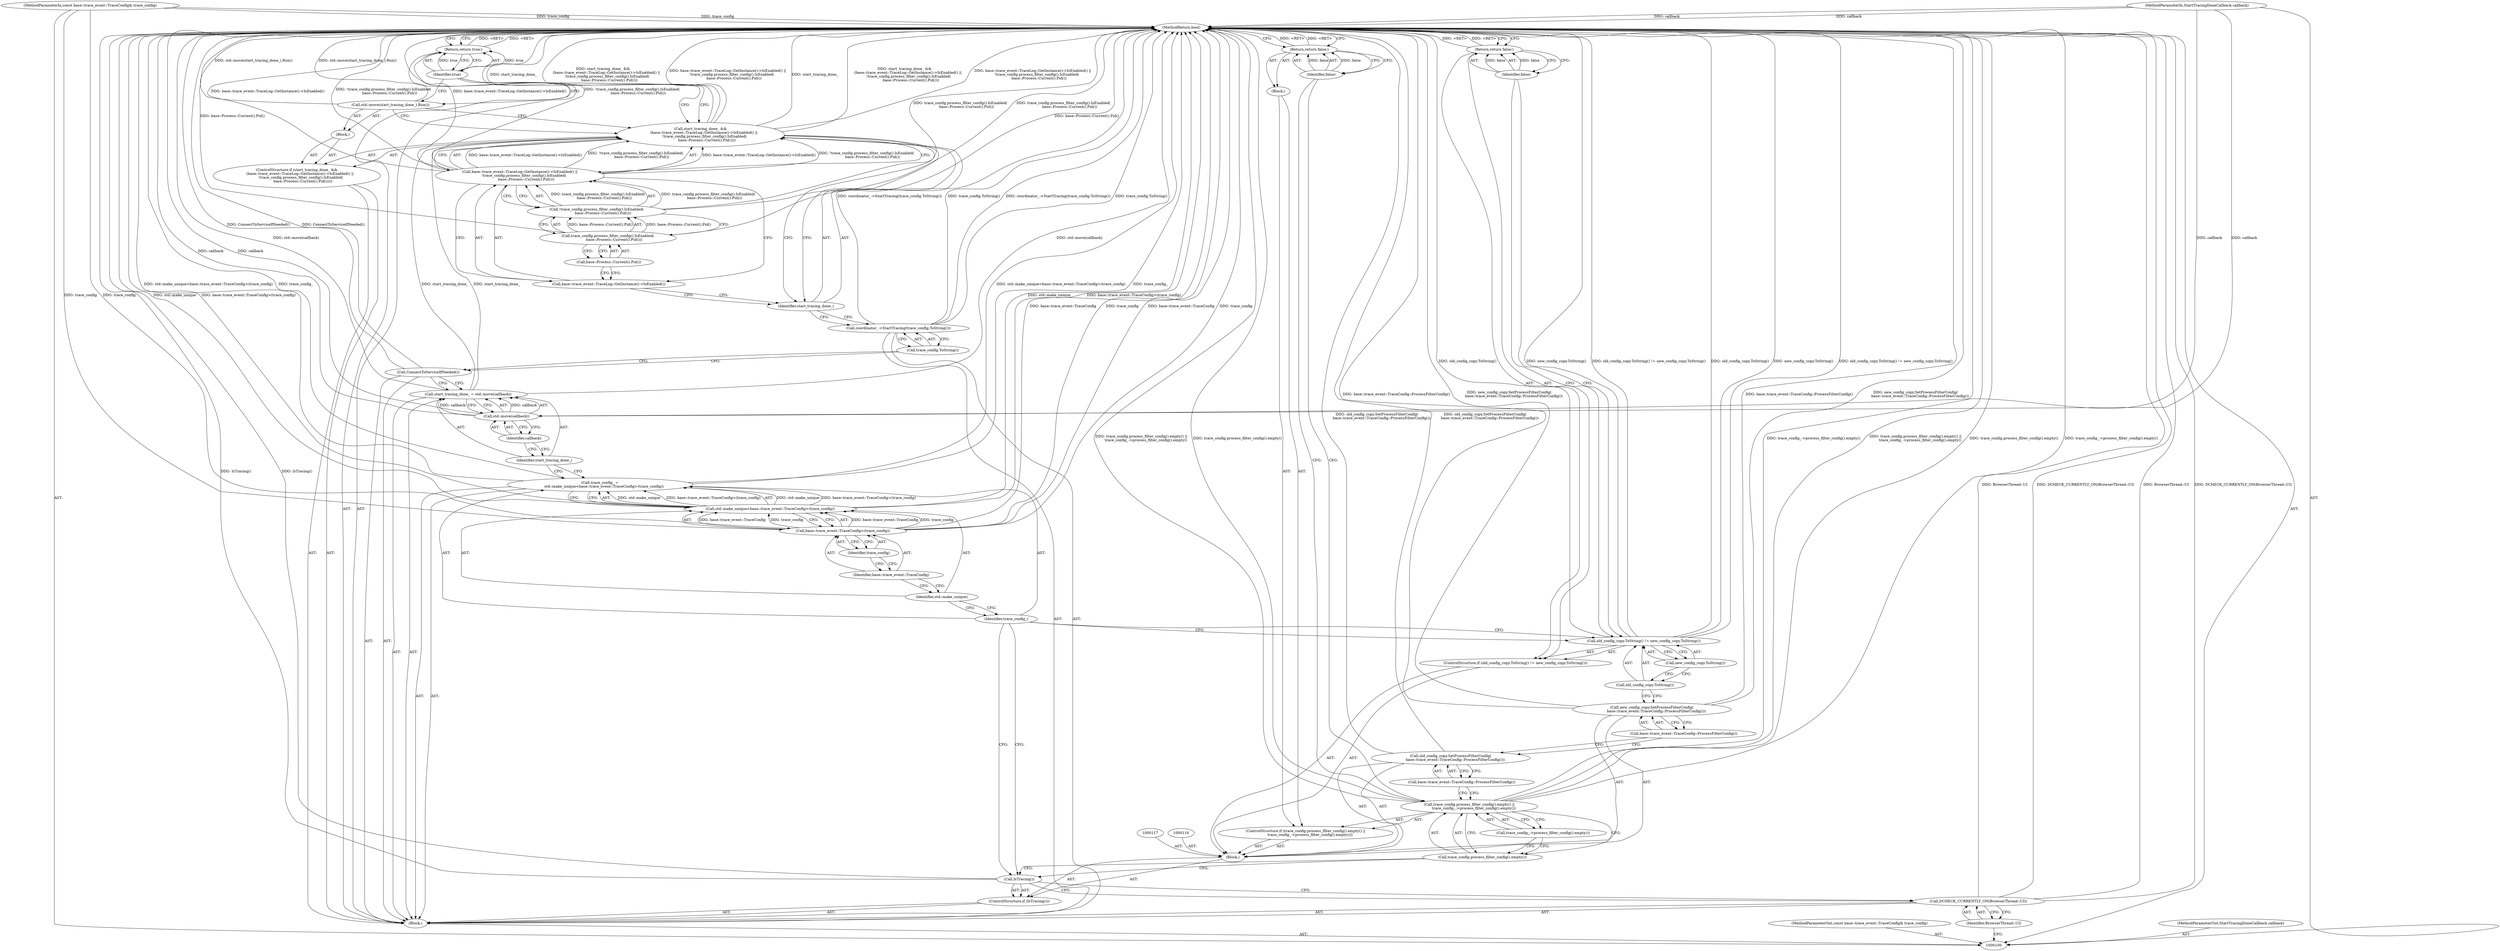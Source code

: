 digraph "1_Chrome_20a9e39a925dd0fb183acb61bb7b87f29abea83f" {
"1000154" [label="(MethodReturn,bool)"];
"1000108" [label="(Block,)"];
"1000118" [label="(Call,old_config_copy.SetProcessFilterConfig(\n        base::trace_event::TraceConfig::ProcessFilterConfig()))"];
"1000119" [label="(Call,base::trace_event::TraceConfig::ProcessFilterConfig())"];
"1000120" [label="(Call,new_config_copy.SetProcessFilterConfig(\n        base::trace_event::TraceConfig::ProcessFilterConfig()))"];
"1000121" [label="(Call,base::trace_event::TraceConfig::ProcessFilterConfig())"];
"1000125" [label="(Call,new_config_copy.ToString())"];
"1000122" [label="(ControlStructure,if (old_config_copy.ToString() != new_config_copy.ToString()))"];
"1000123" [label="(Call,old_config_copy.ToString() != new_config_copy.ToString())"];
"1000124" [label="(Call,old_config_copy.ToString())"];
"1000127" [label="(Identifier,false)"];
"1000126" [label="(Return,return false;)"];
"1000128" [label="(Call,trace_config_ =\n       std::make_unique<base::trace_event::TraceConfig>(trace_config))"];
"1000129" [label="(Identifier,trace_config_)"];
"1000101" [label="(MethodParameterIn,const base::trace_event::TraceConfig& trace_config)"];
"1000253" [label="(MethodParameterOut,const base::trace_event::TraceConfig& trace_config)"];
"1000132" [label="(Call,base::trace_event::TraceConfig>(trace_config))"];
"1000133" [label="(Identifier,base::trace_event::TraceConfig)"];
"1000134" [label="(Identifier,trace_config)"];
"1000130" [label="(Call,std::make_unique<base::trace_event::TraceConfig>(trace_config))"];
"1000131" [label="(Identifier,std::make_unique)"];
"1000137" [label="(Call,std::move(callback))"];
"1000135" [label="(Call,start_tracing_done_ = std::move(callback))"];
"1000136" [label="(Identifier,start_tracing_done_)"];
"1000138" [label="(Identifier,callback)"];
"1000139" [label="(Call,ConnectToServiceIfNeeded())"];
"1000140" [label="(Call,coordinator_->StartTracing(trace_config.ToString()))"];
"1000141" [label="(Call,trace_config.ToString())"];
"1000142" [label="(ControlStructure,if (start_tracing_done_ &&\n      (base::trace_event::TraceLog::GetInstance()->IsEnabled() ||\n       !trace_config.process_filter_config().IsEnabled(\n           base::Process::Current().Pid()))))"];
"1000143" [label="(Call,start_tracing_done_ &&\n      (base::trace_event::TraceLog::GetInstance()->IsEnabled() ||\n       !trace_config.process_filter_config().IsEnabled(\n           base::Process::Current().Pid())))"];
"1000144" [label="(Identifier,start_tracing_done_)"];
"1000145" [label="(Call,base::trace_event::TraceLog::GetInstance()->IsEnabled() ||\n       !trace_config.process_filter_config().IsEnabled(\n           base::Process::Current().Pid()))"];
"1000146" [label="(Call,base::trace_event::TraceLog::GetInstance()->IsEnabled())"];
"1000147" [label="(Call,!trace_config.process_filter_config().IsEnabled(\n           base::Process::Current().Pid()))"];
"1000148" [label="(Call,trace_config.process_filter_config().IsEnabled(\n           base::Process::Current().Pid()))"];
"1000149" [label="(Call,base::Process::Current().Pid())"];
"1000150" [label="(Block,)"];
"1000103" [label="(Block,)"];
"1000102" [label="(MethodParameterIn,StartTracingDoneCallback callback)"];
"1000254" [label="(MethodParameterOut,StartTracingDoneCallback callback)"];
"1000151" [label="(Call,std::move(start_tracing_done_).Run())"];
"1000152" [label="(Return,return true;)"];
"1000153" [label="(Identifier,true)"];
"1000104" [label="(Call,DCHECK_CURRENTLY_ON(BrowserThread::UI))"];
"1000105" [label="(Identifier,BrowserThread::UI)"];
"1000106" [label="(ControlStructure,if (IsTracing()))"];
"1000107" [label="(Call,IsTracing())"];
"1000109" [label="(ControlStructure,if (trace_config.process_filter_config().empty() ||\n        trace_config_->process_filter_config().empty()))"];
"1000110" [label="(Call,trace_config.process_filter_config().empty() ||\n        trace_config_->process_filter_config().empty())"];
"1000111" [label="(Call,trace_config.process_filter_config().empty())"];
"1000113" [label="(Block,)"];
"1000112" [label="(Call,trace_config_->process_filter_config().empty())"];
"1000115" [label="(Identifier,false)"];
"1000114" [label="(Return,return false;)"];
"1000154" -> "1000100"  [label="AST: "];
"1000154" -> "1000114"  [label="CFG: "];
"1000154" -> "1000126"  [label="CFG: "];
"1000154" -> "1000152"  [label="CFG: "];
"1000152" -> "1000154"  [label="DDG: <RET>"];
"1000126" -> "1000154"  [label="DDG: <RET>"];
"1000114" -> "1000154"  [label="DDG: <RET>"];
"1000128" -> "1000154"  [label="DDG: std::make_unique<base::trace_event::TraceConfig>(trace_config)"];
"1000128" -> "1000154"  [label="DDG: trace_config_"];
"1000123" -> "1000154"  [label="DDG: new_config_copy.ToString()"];
"1000123" -> "1000154"  [label="DDG: old_config_copy.ToString() != new_config_copy.ToString()"];
"1000123" -> "1000154"  [label="DDG: old_config_copy.ToString()"];
"1000104" -> "1000154"  [label="DDG: DCHECK_CURRENTLY_ON(BrowserThread::UI)"];
"1000104" -> "1000154"  [label="DDG: BrowserThread::UI"];
"1000140" -> "1000154"  [label="DDG: coordinator_->StartTracing(trace_config.ToString())"];
"1000140" -> "1000154"  [label="DDG: trace_config.ToString()"];
"1000120" -> "1000154"  [label="DDG: base::trace_event::TraceConfig::ProcessFilterConfig()"];
"1000120" -> "1000154"  [label="DDG: new_config_copy.SetProcessFilterConfig(\n        base::trace_event::TraceConfig::ProcessFilterConfig())"];
"1000118" -> "1000154"  [label="DDG: old_config_copy.SetProcessFilterConfig(\n        base::trace_event::TraceConfig::ProcessFilterConfig())"];
"1000145" -> "1000154"  [label="DDG: base::trace_event::TraceLog::GetInstance()->IsEnabled()"];
"1000145" -> "1000154"  [label="DDG: !trace_config.process_filter_config().IsEnabled(\n           base::Process::Current().Pid())"];
"1000135" -> "1000154"  [label="DDG: std::move(callback)"];
"1000107" -> "1000154"  [label="DDG: IsTracing()"];
"1000151" -> "1000154"  [label="DDG: std::move(start_tracing_done_).Run()"];
"1000130" -> "1000154"  [label="DDG: base::trace_event::TraceConfig>(trace_config)"];
"1000130" -> "1000154"  [label="DDG: std::make_unique"];
"1000139" -> "1000154"  [label="DDG: ConnectToServiceIfNeeded()"];
"1000143" -> "1000154"  [label="DDG: start_tracing_done_"];
"1000143" -> "1000154"  [label="DDG: start_tracing_done_ &&\n      (base::trace_event::TraceLog::GetInstance()->IsEnabled() ||\n       !trace_config.process_filter_config().IsEnabled(\n           base::Process::Current().Pid()))"];
"1000143" -> "1000154"  [label="DDG: base::trace_event::TraceLog::GetInstance()->IsEnabled() ||\n       !trace_config.process_filter_config().IsEnabled(\n           base::Process::Current().Pid())"];
"1000132" -> "1000154"  [label="DDG: trace_config"];
"1000132" -> "1000154"  [label="DDG: base::trace_event::TraceConfig"];
"1000148" -> "1000154"  [label="DDG: base::Process::Current().Pid()"];
"1000147" -> "1000154"  [label="DDG: trace_config.process_filter_config().IsEnabled(\n           base::Process::Current().Pid())"];
"1000102" -> "1000154"  [label="DDG: callback"];
"1000110" -> "1000154"  [label="DDG: trace_config_->process_filter_config().empty()"];
"1000110" -> "1000154"  [label="DDG: trace_config.process_filter_config().empty() ||\n        trace_config_->process_filter_config().empty()"];
"1000110" -> "1000154"  [label="DDG: trace_config.process_filter_config().empty()"];
"1000101" -> "1000154"  [label="DDG: trace_config"];
"1000137" -> "1000154"  [label="DDG: callback"];
"1000108" -> "1000106"  [label="AST: "];
"1000109" -> "1000108"  [label="AST: "];
"1000116" -> "1000108"  [label="AST: "];
"1000117" -> "1000108"  [label="AST: "];
"1000118" -> "1000108"  [label="AST: "];
"1000120" -> "1000108"  [label="AST: "];
"1000122" -> "1000108"  [label="AST: "];
"1000118" -> "1000108"  [label="AST: "];
"1000118" -> "1000119"  [label="CFG: "];
"1000119" -> "1000118"  [label="AST: "];
"1000121" -> "1000118"  [label="CFG: "];
"1000118" -> "1000154"  [label="DDG: old_config_copy.SetProcessFilterConfig(\n        base::trace_event::TraceConfig::ProcessFilterConfig())"];
"1000119" -> "1000118"  [label="AST: "];
"1000119" -> "1000110"  [label="CFG: "];
"1000118" -> "1000119"  [label="CFG: "];
"1000120" -> "1000108"  [label="AST: "];
"1000120" -> "1000121"  [label="CFG: "];
"1000121" -> "1000120"  [label="AST: "];
"1000124" -> "1000120"  [label="CFG: "];
"1000120" -> "1000154"  [label="DDG: base::trace_event::TraceConfig::ProcessFilterConfig()"];
"1000120" -> "1000154"  [label="DDG: new_config_copy.SetProcessFilterConfig(\n        base::trace_event::TraceConfig::ProcessFilterConfig())"];
"1000121" -> "1000120"  [label="AST: "];
"1000121" -> "1000118"  [label="CFG: "];
"1000120" -> "1000121"  [label="CFG: "];
"1000125" -> "1000123"  [label="AST: "];
"1000125" -> "1000124"  [label="CFG: "];
"1000123" -> "1000125"  [label="CFG: "];
"1000122" -> "1000108"  [label="AST: "];
"1000123" -> "1000122"  [label="AST: "];
"1000126" -> "1000122"  [label="AST: "];
"1000123" -> "1000122"  [label="AST: "];
"1000123" -> "1000125"  [label="CFG: "];
"1000124" -> "1000123"  [label="AST: "];
"1000125" -> "1000123"  [label="AST: "];
"1000127" -> "1000123"  [label="CFG: "];
"1000129" -> "1000123"  [label="CFG: "];
"1000123" -> "1000154"  [label="DDG: new_config_copy.ToString()"];
"1000123" -> "1000154"  [label="DDG: old_config_copy.ToString() != new_config_copy.ToString()"];
"1000123" -> "1000154"  [label="DDG: old_config_copy.ToString()"];
"1000124" -> "1000123"  [label="AST: "];
"1000124" -> "1000120"  [label="CFG: "];
"1000125" -> "1000124"  [label="CFG: "];
"1000127" -> "1000126"  [label="AST: "];
"1000127" -> "1000123"  [label="CFG: "];
"1000126" -> "1000127"  [label="CFG: "];
"1000127" -> "1000126"  [label="DDG: false"];
"1000126" -> "1000122"  [label="AST: "];
"1000126" -> "1000127"  [label="CFG: "];
"1000127" -> "1000126"  [label="AST: "];
"1000154" -> "1000126"  [label="CFG: "];
"1000126" -> "1000154"  [label="DDG: <RET>"];
"1000127" -> "1000126"  [label="DDG: false"];
"1000128" -> "1000103"  [label="AST: "];
"1000128" -> "1000130"  [label="CFG: "];
"1000129" -> "1000128"  [label="AST: "];
"1000130" -> "1000128"  [label="AST: "];
"1000136" -> "1000128"  [label="CFG: "];
"1000128" -> "1000154"  [label="DDG: std::make_unique<base::trace_event::TraceConfig>(trace_config)"];
"1000128" -> "1000154"  [label="DDG: trace_config_"];
"1000130" -> "1000128"  [label="DDG: std::make_unique"];
"1000130" -> "1000128"  [label="DDG: base::trace_event::TraceConfig>(trace_config)"];
"1000129" -> "1000128"  [label="AST: "];
"1000129" -> "1000123"  [label="CFG: "];
"1000129" -> "1000107"  [label="CFG: "];
"1000131" -> "1000129"  [label="CFG: "];
"1000101" -> "1000100"  [label="AST: "];
"1000101" -> "1000154"  [label="DDG: trace_config"];
"1000101" -> "1000132"  [label="DDG: trace_config"];
"1000253" -> "1000100"  [label="AST: "];
"1000132" -> "1000130"  [label="AST: "];
"1000132" -> "1000134"  [label="CFG: "];
"1000133" -> "1000132"  [label="AST: "];
"1000134" -> "1000132"  [label="AST: "];
"1000130" -> "1000132"  [label="CFG: "];
"1000132" -> "1000154"  [label="DDG: trace_config"];
"1000132" -> "1000154"  [label="DDG: base::trace_event::TraceConfig"];
"1000132" -> "1000130"  [label="DDG: base::trace_event::TraceConfig"];
"1000132" -> "1000130"  [label="DDG: trace_config"];
"1000101" -> "1000132"  [label="DDG: trace_config"];
"1000133" -> "1000132"  [label="AST: "];
"1000133" -> "1000131"  [label="CFG: "];
"1000134" -> "1000133"  [label="CFG: "];
"1000134" -> "1000132"  [label="AST: "];
"1000134" -> "1000133"  [label="CFG: "];
"1000132" -> "1000134"  [label="CFG: "];
"1000130" -> "1000128"  [label="AST: "];
"1000130" -> "1000132"  [label="CFG: "];
"1000131" -> "1000130"  [label="AST: "];
"1000132" -> "1000130"  [label="AST: "];
"1000128" -> "1000130"  [label="CFG: "];
"1000130" -> "1000154"  [label="DDG: base::trace_event::TraceConfig>(trace_config)"];
"1000130" -> "1000154"  [label="DDG: std::make_unique"];
"1000130" -> "1000128"  [label="DDG: std::make_unique"];
"1000130" -> "1000128"  [label="DDG: base::trace_event::TraceConfig>(trace_config)"];
"1000132" -> "1000130"  [label="DDG: base::trace_event::TraceConfig"];
"1000132" -> "1000130"  [label="DDG: trace_config"];
"1000131" -> "1000130"  [label="AST: "];
"1000131" -> "1000129"  [label="CFG: "];
"1000133" -> "1000131"  [label="CFG: "];
"1000137" -> "1000135"  [label="AST: "];
"1000137" -> "1000138"  [label="CFG: "];
"1000138" -> "1000137"  [label="AST: "];
"1000135" -> "1000137"  [label="CFG: "];
"1000137" -> "1000154"  [label="DDG: callback"];
"1000137" -> "1000135"  [label="DDG: callback"];
"1000102" -> "1000137"  [label="DDG: callback"];
"1000135" -> "1000103"  [label="AST: "];
"1000135" -> "1000137"  [label="CFG: "];
"1000136" -> "1000135"  [label="AST: "];
"1000137" -> "1000135"  [label="AST: "];
"1000139" -> "1000135"  [label="CFG: "];
"1000135" -> "1000154"  [label="DDG: std::move(callback)"];
"1000137" -> "1000135"  [label="DDG: callback"];
"1000135" -> "1000143"  [label="DDG: start_tracing_done_"];
"1000136" -> "1000135"  [label="AST: "];
"1000136" -> "1000128"  [label="CFG: "];
"1000138" -> "1000136"  [label="CFG: "];
"1000138" -> "1000137"  [label="AST: "];
"1000138" -> "1000136"  [label="CFG: "];
"1000137" -> "1000138"  [label="CFG: "];
"1000139" -> "1000103"  [label="AST: "];
"1000139" -> "1000135"  [label="CFG: "];
"1000141" -> "1000139"  [label="CFG: "];
"1000139" -> "1000154"  [label="DDG: ConnectToServiceIfNeeded()"];
"1000140" -> "1000103"  [label="AST: "];
"1000140" -> "1000141"  [label="CFG: "];
"1000141" -> "1000140"  [label="AST: "];
"1000144" -> "1000140"  [label="CFG: "];
"1000140" -> "1000154"  [label="DDG: coordinator_->StartTracing(trace_config.ToString())"];
"1000140" -> "1000154"  [label="DDG: trace_config.ToString()"];
"1000141" -> "1000140"  [label="AST: "];
"1000141" -> "1000139"  [label="CFG: "];
"1000140" -> "1000141"  [label="CFG: "];
"1000142" -> "1000103"  [label="AST: "];
"1000143" -> "1000142"  [label="AST: "];
"1000150" -> "1000142"  [label="AST: "];
"1000143" -> "1000142"  [label="AST: "];
"1000143" -> "1000144"  [label="CFG: "];
"1000143" -> "1000145"  [label="CFG: "];
"1000144" -> "1000143"  [label="AST: "];
"1000145" -> "1000143"  [label="AST: "];
"1000151" -> "1000143"  [label="CFG: "];
"1000153" -> "1000143"  [label="CFG: "];
"1000143" -> "1000154"  [label="DDG: start_tracing_done_"];
"1000143" -> "1000154"  [label="DDG: start_tracing_done_ &&\n      (base::trace_event::TraceLog::GetInstance()->IsEnabled() ||\n       !trace_config.process_filter_config().IsEnabled(\n           base::Process::Current().Pid()))"];
"1000143" -> "1000154"  [label="DDG: base::trace_event::TraceLog::GetInstance()->IsEnabled() ||\n       !trace_config.process_filter_config().IsEnabled(\n           base::Process::Current().Pid())"];
"1000135" -> "1000143"  [label="DDG: start_tracing_done_"];
"1000145" -> "1000143"  [label="DDG: base::trace_event::TraceLog::GetInstance()->IsEnabled()"];
"1000145" -> "1000143"  [label="DDG: !trace_config.process_filter_config().IsEnabled(\n           base::Process::Current().Pid())"];
"1000144" -> "1000143"  [label="AST: "];
"1000144" -> "1000140"  [label="CFG: "];
"1000146" -> "1000144"  [label="CFG: "];
"1000143" -> "1000144"  [label="CFG: "];
"1000145" -> "1000143"  [label="AST: "];
"1000145" -> "1000146"  [label="CFG: "];
"1000145" -> "1000147"  [label="CFG: "];
"1000146" -> "1000145"  [label="AST: "];
"1000147" -> "1000145"  [label="AST: "];
"1000143" -> "1000145"  [label="CFG: "];
"1000145" -> "1000154"  [label="DDG: base::trace_event::TraceLog::GetInstance()->IsEnabled()"];
"1000145" -> "1000154"  [label="DDG: !trace_config.process_filter_config().IsEnabled(\n           base::Process::Current().Pid())"];
"1000145" -> "1000143"  [label="DDG: base::trace_event::TraceLog::GetInstance()->IsEnabled()"];
"1000145" -> "1000143"  [label="DDG: !trace_config.process_filter_config().IsEnabled(\n           base::Process::Current().Pid())"];
"1000147" -> "1000145"  [label="DDG: trace_config.process_filter_config().IsEnabled(\n           base::Process::Current().Pid())"];
"1000146" -> "1000145"  [label="AST: "];
"1000146" -> "1000144"  [label="CFG: "];
"1000149" -> "1000146"  [label="CFG: "];
"1000145" -> "1000146"  [label="CFG: "];
"1000147" -> "1000145"  [label="AST: "];
"1000147" -> "1000148"  [label="CFG: "];
"1000148" -> "1000147"  [label="AST: "];
"1000145" -> "1000147"  [label="CFG: "];
"1000147" -> "1000154"  [label="DDG: trace_config.process_filter_config().IsEnabled(\n           base::Process::Current().Pid())"];
"1000147" -> "1000145"  [label="DDG: trace_config.process_filter_config().IsEnabled(\n           base::Process::Current().Pid())"];
"1000148" -> "1000147"  [label="DDG: base::Process::Current().Pid()"];
"1000148" -> "1000147"  [label="AST: "];
"1000148" -> "1000149"  [label="CFG: "];
"1000149" -> "1000148"  [label="AST: "];
"1000147" -> "1000148"  [label="CFG: "];
"1000148" -> "1000154"  [label="DDG: base::Process::Current().Pid()"];
"1000148" -> "1000147"  [label="DDG: base::Process::Current().Pid()"];
"1000149" -> "1000148"  [label="AST: "];
"1000149" -> "1000146"  [label="CFG: "];
"1000148" -> "1000149"  [label="CFG: "];
"1000150" -> "1000142"  [label="AST: "];
"1000151" -> "1000150"  [label="AST: "];
"1000103" -> "1000100"  [label="AST: "];
"1000104" -> "1000103"  [label="AST: "];
"1000106" -> "1000103"  [label="AST: "];
"1000128" -> "1000103"  [label="AST: "];
"1000135" -> "1000103"  [label="AST: "];
"1000139" -> "1000103"  [label="AST: "];
"1000140" -> "1000103"  [label="AST: "];
"1000142" -> "1000103"  [label="AST: "];
"1000152" -> "1000103"  [label="AST: "];
"1000102" -> "1000100"  [label="AST: "];
"1000102" -> "1000154"  [label="DDG: callback"];
"1000102" -> "1000137"  [label="DDG: callback"];
"1000254" -> "1000100"  [label="AST: "];
"1000151" -> "1000150"  [label="AST: "];
"1000151" -> "1000143"  [label="CFG: "];
"1000153" -> "1000151"  [label="CFG: "];
"1000151" -> "1000154"  [label="DDG: std::move(start_tracing_done_).Run()"];
"1000152" -> "1000103"  [label="AST: "];
"1000152" -> "1000153"  [label="CFG: "];
"1000153" -> "1000152"  [label="AST: "];
"1000154" -> "1000152"  [label="CFG: "];
"1000152" -> "1000154"  [label="DDG: <RET>"];
"1000153" -> "1000152"  [label="DDG: true"];
"1000153" -> "1000152"  [label="AST: "];
"1000153" -> "1000151"  [label="CFG: "];
"1000153" -> "1000143"  [label="CFG: "];
"1000152" -> "1000153"  [label="CFG: "];
"1000153" -> "1000152"  [label="DDG: true"];
"1000104" -> "1000103"  [label="AST: "];
"1000104" -> "1000105"  [label="CFG: "];
"1000105" -> "1000104"  [label="AST: "];
"1000107" -> "1000104"  [label="CFG: "];
"1000104" -> "1000154"  [label="DDG: DCHECK_CURRENTLY_ON(BrowserThread::UI)"];
"1000104" -> "1000154"  [label="DDG: BrowserThread::UI"];
"1000105" -> "1000104"  [label="AST: "];
"1000105" -> "1000100"  [label="CFG: "];
"1000104" -> "1000105"  [label="CFG: "];
"1000106" -> "1000103"  [label="AST: "];
"1000107" -> "1000106"  [label="AST: "];
"1000108" -> "1000106"  [label="AST: "];
"1000107" -> "1000106"  [label="AST: "];
"1000107" -> "1000104"  [label="CFG: "];
"1000111" -> "1000107"  [label="CFG: "];
"1000129" -> "1000107"  [label="CFG: "];
"1000107" -> "1000154"  [label="DDG: IsTracing()"];
"1000109" -> "1000108"  [label="AST: "];
"1000110" -> "1000109"  [label="AST: "];
"1000113" -> "1000109"  [label="AST: "];
"1000110" -> "1000109"  [label="AST: "];
"1000110" -> "1000111"  [label="CFG: "];
"1000110" -> "1000112"  [label="CFG: "];
"1000111" -> "1000110"  [label="AST: "];
"1000112" -> "1000110"  [label="AST: "];
"1000115" -> "1000110"  [label="CFG: "];
"1000119" -> "1000110"  [label="CFG: "];
"1000110" -> "1000154"  [label="DDG: trace_config_->process_filter_config().empty()"];
"1000110" -> "1000154"  [label="DDG: trace_config.process_filter_config().empty() ||\n        trace_config_->process_filter_config().empty()"];
"1000110" -> "1000154"  [label="DDG: trace_config.process_filter_config().empty()"];
"1000111" -> "1000110"  [label="AST: "];
"1000111" -> "1000107"  [label="CFG: "];
"1000112" -> "1000111"  [label="CFG: "];
"1000110" -> "1000111"  [label="CFG: "];
"1000113" -> "1000109"  [label="AST: "];
"1000114" -> "1000113"  [label="AST: "];
"1000112" -> "1000110"  [label="AST: "];
"1000112" -> "1000111"  [label="CFG: "];
"1000110" -> "1000112"  [label="CFG: "];
"1000115" -> "1000114"  [label="AST: "];
"1000115" -> "1000110"  [label="CFG: "];
"1000114" -> "1000115"  [label="CFG: "];
"1000115" -> "1000114"  [label="DDG: false"];
"1000114" -> "1000113"  [label="AST: "];
"1000114" -> "1000115"  [label="CFG: "];
"1000115" -> "1000114"  [label="AST: "];
"1000154" -> "1000114"  [label="CFG: "];
"1000114" -> "1000154"  [label="DDG: <RET>"];
"1000115" -> "1000114"  [label="DDG: false"];
}
